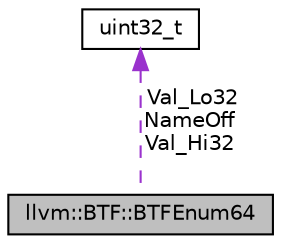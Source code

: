 digraph "llvm::BTF::BTFEnum64"
{
 // LATEX_PDF_SIZE
  bgcolor="transparent";
  edge [fontname="Helvetica",fontsize="10",labelfontname="Helvetica",labelfontsize="10"];
  node [fontname="Helvetica",fontsize="10",shape=record];
  Node1 [label="llvm::BTF::BTFEnum64",height=0.2,width=0.4,color="black", fillcolor="grey75", style="filled", fontcolor="black",tooltip="BTF_KIND_ENUM64 is followed by multiple \"struct BTFEnum64\"."];
  Node2 -> Node1 [dir="back",color="darkorchid3",fontsize="10",style="dashed",label=" Val_Lo32\nNameOff\nVal_Hi32" ,fontname="Helvetica"];
  Node2 [label="uint32_t",height=0.2,width=0.4,color="black",URL="$classuint32__t.html",tooltip=" "];
}
